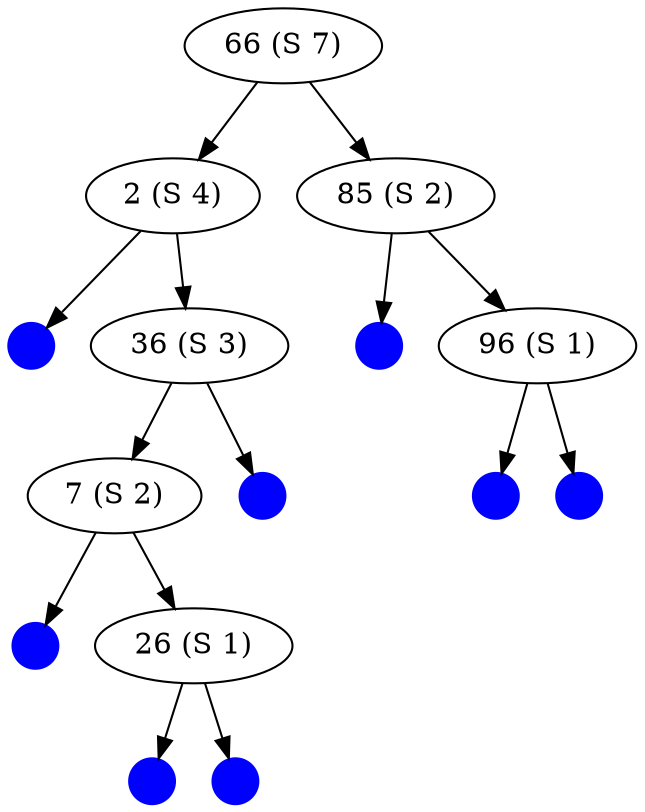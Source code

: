 digraph tree {
  {
    node[style=filled,color="blue",fillcolor="blue",shape="circle",label="",width=.3]
    l1 l2 l3 l4 l5 l6 l7 l8
  }
  { node[label="66 (S 7)"] n1 }
  { node[label="2 (S 4)" ] n2 }
  { node[label="85 (S 2)"] n3 }
  { node[label="36 (S 3)"] n4 }
  { node[label="96 (S 1)"] n5 }
  { node[label="7 (S 2)" ] n6 }
  { node[label="26 (S 1)"] n7 }

  ordering=out;

  n1 -> n2
  n1 -> n3
  n2 -> l1
  n2 -> n4
  n3 -> l2
  n3 -> n5
  n4 -> n6
  n4 -> l3
  n5 -> l4
  n5 -> l5
  n6 -> l6
  n6 -> n7
  n7 -> l7
  n7 -> l8
}
